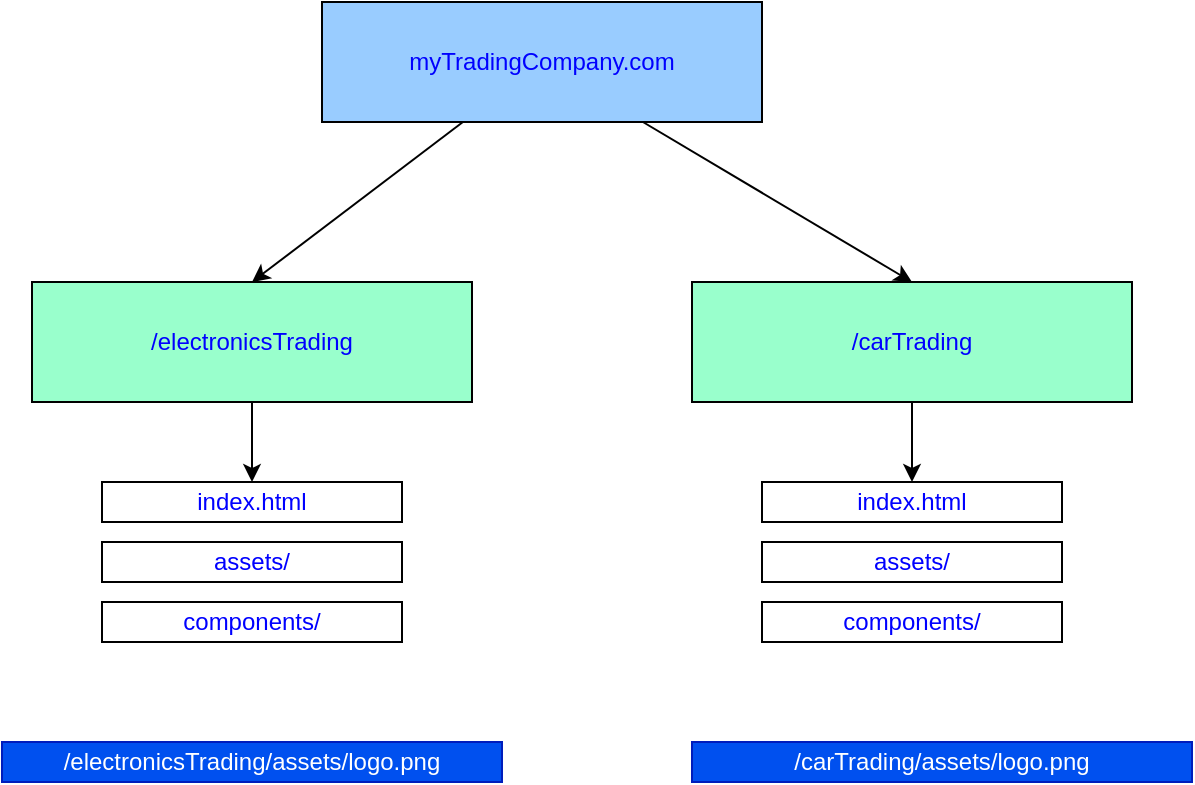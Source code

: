 <mxfile>
    <diagram id="EDmUcFBYBq6rv2m6tnhu" name="Page-1">
        <mxGraphModel dx="522" dy="125" grid="1" gridSize="10" guides="1" tooltips="1" connect="1" arrows="1" fold="1" page="1" pageScale="1" pageWidth="850" pageHeight="1100" math="0" shadow="0">
            <root>
                <mxCell id="0"/>
                <mxCell id="1" parent="0"/>
                <mxCell id="11" style="edgeStyle=none;html=1;entryX=0.5;entryY=0;entryDx=0;entryDy=0;fontColor=#0000FF;" parent="1" source="2" target="3" edge="1">
                    <mxGeometry relative="1" as="geometry"/>
                </mxCell>
                <mxCell id="12" style="edgeStyle=none;html=1;entryX=0.5;entryY=0;entryDx=0;entryDy=0;fontColor=#0000FF;" parent="1" source="2" target="4" edge="1">
                    <mxGeometry relative="1" as="geometry"/>
                </mxCell>
                <mxCell id="2" value="&lt;font color=&quot;#0000ff&quot;&gt;myTradingCompany.com&lt;/font&gt;" style="rounded=0;whiteSpace=wrap;html=1;fillColor=#99CCFF;" parent="1" vertex="1">
                    <mxGeometry x="295" y="220" width="220" height="60" as="geometry"/>
                </mxCell>
                <mxCell id="13" style="edgeStyle=none;html=1;fontColor=#0000FF;" parent="1" source="3" target="5" edge="1">
                    <mxGeometry relative="1" as="geometry"/>
                </mxCell>
                <mxCell id="3" value="&lt;font color=&quot;#0000ff&quot;&gt;/electronicsTrading&lt;/font&gt;" style="rounded=0;whiteSpace=wrap;html=1;fillColor=#99FFCC;" parent="1" vertex="1">
                    <mxGeometry x="150" y="360" width="220" height="60" as="geometry"/>
                </mxCell>
                <mxCell id="14" style="edgeStyle=none;html=1;entryX=0.5;entryY=0;entryDx=0;entryDy=0;fontColor=#0000FF;" parent="1" source="4" target="8" edge="1">
                    <mxGeometry relative="1" as="geometry"/>
                </mxCell>
                <mxCell id="4" value="&lt;font color=&quot;#0000ff&quot;&gt;/carTrading&lt;/font&gt;" style="rounded=0;whiteSpace=wrap;html=1;fillColor=#99FFCC;" parent="1" vertex="1">
                    <mxGeometry x="480" y="360" width="220" height="60" as="geometry"/>
                </mxCell>
                <mxCell id="5" value="&lt;font color=&quot;#0000ff&quot;&gt;index.html&lt;/font&gt;" style="rounded=0;whiteSpace=wrap;html=1;fillColor=#FFFFFF;" parent="1" vertex="1">
                    <mxGeometry x="185" y="460" width="150" height="20" as="geometry"/>
                </mxCell>
                <mxCell id="6" value="&lt;font color=&quot;#0000ff&quot;&gt;assets/&lt;/font&gt;" style="rounded=0;whiteSpace=wrap;html=1;fillColor=#FFFFFF;" parent="1" vertex="1">
                    <mxGeometry x="185" y="490" width="150" height="20" as="geometry"/>
                </mxCell>
                <mxCell id="7" value="&lt;font color=&quot;#0000ff&quot;&gt;components/&lt;/font&gt;" style="rounded=0;whiteSpace=wrap;html=1;fillColor=#FFFFFF;" parent="1" vertex="1">
                    <mxGeometry x="185" y="520" width="150" height="20" as="geometry"/>
                </mxCell>
                <mxCell id="8" value="&lt;font color=&quot;#0000ff&quot;&gt;index.html&lt;/font&gt;" style="rounded=0;whiteSpace=wrap;html=1;fillColor=#FFFFFF;" parent="1" vertex="1">
                    <mxGeometry x="515" y="460" width="150" height="20" as="geometry"/>
                </mxCell>
                <mxCell id="9" value="&lt;font color=&quot;#0000ff&quot;&gt;assets/&lt;/font&gt;" style="rounded=0;whiteSpace=wrap;html=1;fillColor=#FFFFFF;" parent="1" vertex="1">
                    <mxGeometry x="515" y="490" width="150" height="20" as="geometry"/>
                </mxCell>
                <mxCell id="10" value="&lt;font color=&quot;#0000ff&quot;&gt;components/&lt;/font&gt;" style="rounded=0;whiteSpace=wrap;html=1;fillColor=#FFFFFF;" parent="1" vertex="1">
                    <mxGeometry x="515" y="520" width="150" height="20" as="geometry"/>
                </mxCell>
                <mxCell id="15" value="&lt;font&gt;/electronicsTrading/assets/logo.png&lt;br&gt;&lt;/font&gt;" style="rounded=0;whiteSpace=wrap;html=1;fillColor=#0050ef;fontColor=#FFFFFF;strokeColor=#001DBC;" parent="1" vertex="1">
                    <mxGeometry x="135" y="590" width="250" height="20" as="geometry"/>
                </mxCell>
                <mxCell id="16" value="&lt;font&gt;/carTrading/assets/logo.png&lt;br&gt;&lt;/font&gt;" style="rounded=0;whiteSpace=wrap;html=1;fillColor=#0050ef;fontColor=#FFFFFF;strokeColor=#001DBC;" parent="1" vertex="1">
                    <mxGeometry x="480" y="590" width="250" height="20" as="geometry"/>
                </mxCell>
            </root>
        </mxGraphModel>
    </diagram>
</mxfile>